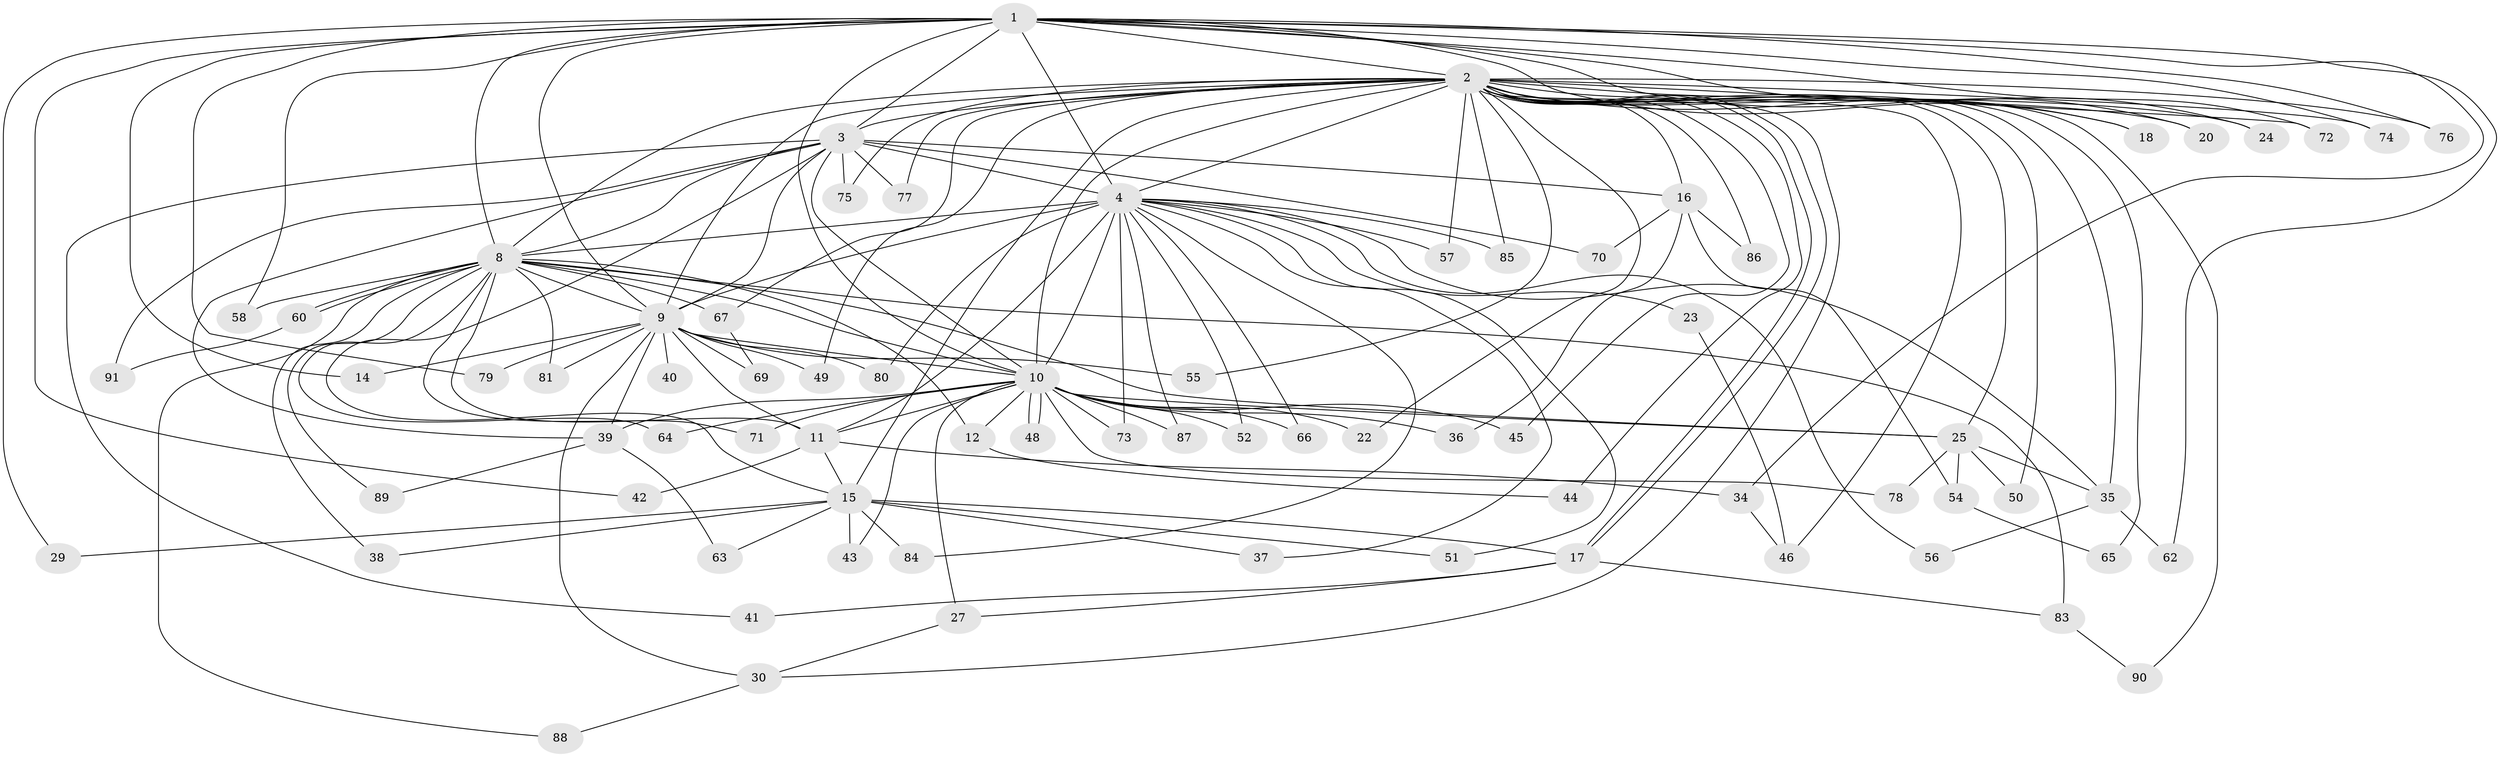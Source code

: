 // original degree distribution, {21: 0.02197802197802198, 27: 0.01098901098901099, 17: 0.01098901098901099, 18: 0.01098901098901099, 10: 0.01098901098901099, 15: 0.01098901098901099, 25: 0.01098901098901099, 22: 0.01098901098901099, 24: 0.01098901098901099, 7: 0.02197802197802198, 3: 0.14285714285714285, 5: 0.02197802197802198, 2: 0.6263736263736264, 6: 0.02197802197802198, 9: 0.01098901098901099, 4: 0.04395604395604396}
// Generated by graph-tools (version 1.1) at 2025/11/02/27/25 16:11:02]
// undirected, 74 vertices, 162 edges
graph export_dot {
graph [start="1"]
  node [color=gray90,style=filled];
  1 [super="+6"];
  2 [super="+5"];
  3 [super="+21"];
  4 [super="+7"];
  8 [super="+82"];
  9 [super="+31"];
  10 [super="+13"];
  11 [super="+33"];
  12;
  14;
  15 [super="+19"];
  16 [super="+28"];
  17 [super="+59"];
  18;
  20;
  22;
  23;
  24;
  25 [super="+26"];
  27 [super="+32"];
  29;
  30;
  34;
  35 [super="+53"];
  36;
  37;
  38 [super="+68"];
  39 [super="+61"];
  40;
  41;
  42;
  43;
  44;
  45;
  46 [super="+47"];
  48;
  49;
  50;
  51;
  52;
  54;
  55;
  56;
  57;
  58;
  60;
  62;
  63;
  64;
  65;
  66;
  67;
  69;
  70;
  71;
  72;
  73;
  74;
  75;
  76;
  77;
  78;
  79;
  80;
  81;
  83;
  84;
  85;
  86;
  87;
  88;
  89;
  90;
  91;
  1 -- 2 [weight=4];
  1 -- 3 [weight=2];
  1 -- 4 [weight=4];
  1 -- 8 [weight=2];
  1 -- 9 [weight=2];
  1 -- 10 [weight=2];
  1 -- 18;
  1 -- 20;
  1 -- 24;
  1 -- 29;
  1 -- 34;
  1 -- 42;
  1 -- 58;
  1 -- 62;
  1 -- 72;
  1 -- 74;
  1 -- 76;
  1 -- 79;
  1 -- 14;
  2 -- 3 [weight=2];
  2 -- 4 [weight=4];
  2 -- 8 [weight=2];
  2 -- 9 [weight=2];
  2 -- 10 [weight=2];
  2 -- 16 [weight=2];
  2 -- 17;
  2 -- 17;
  2 -- 18;
  2 -- 20;
  2 -- 22;
  2 -- 24;
  2 -- 30;
  2 -- 44;
  2 -- 45;
  2 -- 49;
  2 -- 65;
  2 -- 67;
  2 -- 75;
  2 -- 85;
  2 -- 72;
  2 -- 74;
  2 -- 76;
  2 -- 77;
  2 -- 15 [weight=2];
  2 -- 86;
  2 -- 90;
  2 -- 50;
  2 -- 55;
  2 -- 57;
  2 -- 35;
  2 -- 46;
  2 -- 25;
  3 -- 4 [weight=2];
  3 -- 8;
  3 -- 9;
  3 -- 10;
  3 -- 16;
  3 -- 39;
  3 -- 41;
  3 -- 70;
  3 -- 75;
  3 -- 77;
  3 -- 91;
  3 -- 15;
  4 -- 8 [weight=2];
  4 -- 9 [weight=2];
  4 -- 10 [weight=2];
  4 -- 11;
  4 -- 37;
  4 -- 51;
  4 -- 52;
  4 -- 56;
  4 -- 57;
  4 -- 73;
  4 -- 85;
  4 -- 87;
  4 -- 66;
  4 -- 35;
  4 -- 80;
  4 -- 84;
  4 -- 23;
  8 -- 9 [weight=3];
  8 -- 10;
  8 -- 11;
  8 -- 12;
  8 -- 25;
  8 -- 58;
  8 -- 60;
  8 -- 60;
  8 -- 64;
  8 -- 67;
  8 -- 71;
  8 -- 81;
  8 -- 83;
  8 -- 88;
  8 -- 89;
  8 -- 38;
  9 -- 10;
  9 -- 14;
  9 -- 30;
  9 -- 39;
  9 -- 40 [weight=2];
  9 -- 49;
  9 -- 55;
  9 -- 69;
  9 -- 79;
  9 -- 80;
  9 -- 81;
  9 -- 11;
  10 -- 12;
  10 -- 22;
  10 -- 25;
  10 -- 27;
  10 -- 43;
  10 -- 45;
  10 -- 48;
  10 -- 48;
  10 -- 52;
  10 -- 66;
  10 -- 71;
  10 -- 78;
  10 -- 87;
  10 -- 39;
  10 -- 64;
  10 -- 36;
  10 -- 73;
  10 -- 11;
  11 -- 15;
  11 -- 34;
  11 -- 42;
  12 -- 44;
  15 -- 37;
  15 -- 38;
  15 -- 43;
  15 -- 51;
  15 -- 84;
  15 -- 29;
  15 -- 63;
  15 -- 17;
  16 -- 36;
  16 -- 54;
  16 -- 70;
  16 -- 86;
  17 -- 27;
  17 -- 41;
  17 -- 83;
  23 -- 46;
  25 -- 50;
  25 -- 54;
  25 -- 35;
  25 -- 78;
  27 -- 30;
  30 -- 88;
  34 -- 46;
  35 -- 56;
  35 -- 62;
  39 -- 63;
  39 -- 89;
  54 -- 65;
  60 -- 91;
  67 -- 69;
  83 -- 90;
}
